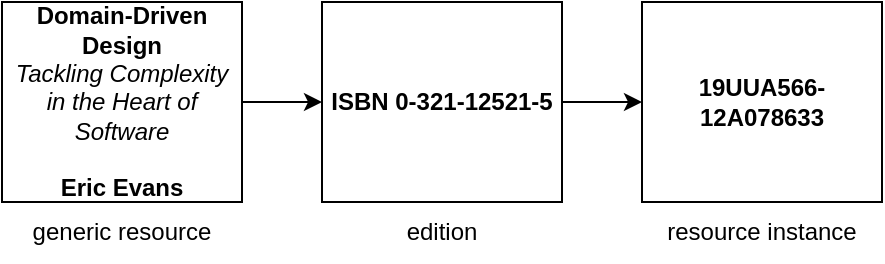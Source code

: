 <mxfile version="15.8.7" type="device" pages="2"><diagram id="vSQa-T1Qwkjk88bJaMU3" name="Page-1"><mxGraphModel dx="760" dy="591" grid="1" gridSize="10" guides="1" tooltips="1" connect="1" arrows="1" fold="1" page="1" pageScale="1" pageWidth="240" pageHeight="100" math="0" shadow="0"><root><mxCell id="0"/><mxCell id="1" parent="0"/><mxCell id="fEZjJzUl9Obo2hnvRoX_-4" value="" style="edgeStyle=orthogonalEdgeStyle;rounded=0;orthogonalLoop=1;jettySize=auto;html=1;" edge="1" parent="1" source="fEZjJzUl9Obo2hnvRoX_-1" target="fEZjJzUl9Obo2hnvRoX_-3"><mxGeometry relative="1" as="geometry"/></mxCell><mxCell id="fEZjJzUl9Obo2hnvRoX_-1" value="&lt;b&gt;Domain-Driven Design&lt;/b&gt;&lt;br&gt;&lt;i&gt;Tackling Complexity in the Heart of Software&lt;/i&gt;&lt;br&gt;&lt;br&gt;&lt;b&gt;Eric Evans&lt;/b&gt;" style="rounded=0;whiteSpace=wrap;html=1;" vertex="1" parent="1"><mxGeometry x="20" y="30" width="120" height="100" as="geometry"/></mxCell><mxCell id="fEZjJzUl9Obo2hnvRoX_-2" value="generic resource" style="text;html=1;strokeColor=none;fillColor=none;align=center;verticalAlign=middle;whiteSpace=wrap;rounded=0;" vertex="1" parent="1"><mxGeometry x="20" y="130" width="120" height="30" as="geometry"/></mxCell><mxCell id="fEZjJzUl9Obo2hnvRoX_-6" value="" style="edgeStyle=orthogonalEdgeStyle;rounded=0;orthogonalLoop=1;jettySize=auto;html=1;" edge="1" parent="1" source="fEZjJzUl9Obo2hnvRoX_-3" target="fEZjJzUl9Obo2hnvRoX_-5"><mxGeometry relative="1" as="geometry"/></mxCell><mxCell id="fEZjJzUl9Obo2hnvRoX_-3" value="&lt;b&gt;ISBN 0-321-12521-5&lt;/b&gt;" style="rounded=0;whiteSpace=wrap;html=1;" vertex="1" parent="1"><mxGeometry x="180" y="30" width="120" height="100" as="geometry"/></mxCell><mxCell id="fEZjJzUl9Obo2hnvRoX_-5" value="&lt;b&gt;19UUA566-12A078633&lt;/b&gt;" style="rounded=0;whiteSpace=wrap;html=1;" vertex="1" parent="1"><mxGeometry x="340" y="30" width="120" height="100" as="geometry"/></mxCell><mxCell id="fEZjJzUl9Obo2hnvRoX_-7" value="edition" style="text;html=1;strokeColor=none;fillColor=none;align=center;verticalAlign=middle;whiteSpace=wrap;rounded=0;" vertex="1" parent="1"><mxGeometry x="180" y="130" width="120" height="30" as="geometry"/></mxCell><mxCell id="fEZjJzUl9Obo2hnvRoX_-8" value="resource instance" style="text;html=1;strokeColor=none;fillColor=none;align=center;verticalAlign=middle;whiteSpace=wrap;rounded=0;" vertex="1" parent="1"><mxGeometry x="340" y="130" width="120" height="30" as="geometry"/></mxCell></root></mxGraphModel></diagram><diagram id="py1JANIfmMKA3eOgaUj8" name="Page-2"><mxGraphModel dx="630" dy="490" grid="1" gridSize="10" guides="1" tooltips="1" connect="1" arrows="1" fold="1" page="1" pageScale="1" pageWidth="300" pageHeight="300" math="0" shadow="0"><root><mxCell id="fsCS0FrzNv7_zIGUMsg3-0"/><mxCell id="fsCS0FrzNv7_zIGUMsg3-1" parent="fsCS0FrzNv7_zIGUMsg3-0"/><mxCell id="fsCS0FrzNv7_zIGUMsg3-2" value="" style="edgeStyle=orthogonalEdgeStyle;rounded=0;orthogonalLoop=1;jettySize=auto;html=1;" edge="1" parent="fsCS0FrzNv7_zIGUMsg3-1" source="fsCS0FrzNv7_zIGUMsg3-3" target="fsCS0FrzNv7_zIGUMsg3-6"><mxGeometry relative="1" as="geometry"/></mxCell><mxCell id="fsCS0FrzNv7_zIGUMsg3-3" value="&lt;b&gt;Domain-Driven Design&lt;/b&gt;&lt;br&gt;&lt;i&gt;Tackling Complexity in the Heart of Software&lt;/i&gt;&lt;br&gt;&lt;br&gt;&lt;b&gt;Eric Evans&lt;/b&gt;" style="rounded=0;whiteSpace=wrap;html=1;" vertex="1" parent="fsCS0FrzNv7_zIGUMsg3-1"><mxGeometry x="10" y="85" width="120" height="100" as="geometry"/></mxCell><mxCell id="fsCS0FrzNv7_zIGUMsg3-4" value="generic resource" style="text;html=1;strokeColor=none;fillColor=none;align=center;verticalAlign=middle;whiteSpace=wrap;rounded=0;" vertex="1" parent="fsCS0FrzNv7_zIGUMsg3-1"><mxGeometry x="10" y="185" width="120" height="30" as="geometry"/></mxCell><mxCell id="fsCS0FrzNv7_zIGUMsg3-5" value="" style="edgeStyle=orthogonalEdgeStyle;rounded=0;orthogonalLoop=1;jettySize=auto;html=1;" edge="1" parent="fsCS0FrzNv7_zIGUMsg3-1" source="fsCS0FrzNv7_zIGUMsg3-6" target="fsCS0FrzNv7_zIGUMsg3-7"><mxGeometry relative="1" as="geometry"/></mxCell><mxCell id="fsCS0FrzNv7_zIGUMsg3-6" value="&lt;b&gt;ISBN&lt;br&gt;0-321-12521-5&lt;/b&gt;" style="rounded=0;whiteSpace=wrap;html=1;" vertex="1" parent="fsCS0FrzNv7_zIGUMsg3-1"><mxGeometry x="170" y="10" width="120" height="100" as="geometry"/></mxCell><mxCell id="fsCS0FrzNv7_zIGUMsg3-7" value="&lt;b&gt;19UUA566-12A078633&lt;/b&gt;" style="rounded=0;whiteSpace=wrap;html=1;" vertex="1" parent="fsCS0FrzNv7_zIGUMsg3-1"><mxGeometry x="335" width="70" height="60" as="geometry"/></mxCell><mxCell id="fsCS0FrzNv7_zIGUMsg3-8" value="edition" style="text;html=1;strokeColor=none;fillColor=none;align=center;verticalAlign=middle;whiteSpace=wrap;rounded=0;" vertex="1" parent="fsCS0FrzNv7_zIGUMsg3-1"><mxGeometry x="170" y="110" width="120" height="30" as="geometry"/></mxCell><mxCell id="fsCS0FrzNv7_zIGUMsg3-9" value="resource instance" style="text;html=1;strokeColor=none;fillColor=none;align=center;verticalAlign=middle;whiteSpace=wrap;rounded=0;" vertex="1" parent="fsCS0FrzNv7_zIGUMsg3-1"><mxGeometry x="410" y="55" width="110" height="30" as="geometry"/></mxCell><mxCell id="fsCS0FrzNv7_zIGUMsg3-16" value="" style="edgeStyle=orthogonalEdgeStyle;rounded=0;orthogonalLoop=1;jettySize=auto;html=1;" edge="1" parent="fsCS0FrzNv7_zIGUMsg3-1" source="fsCS0FrzNv7_zIGUMsg3-17" target="fsCS0FrzNv7_zIGUMsg3-18"><mxGeometry relative="1" as="geometry"/></mxCell><mxCell id="fsCS0FrzNv7_zIGUMsg3-17" value="&lt;b&gt;ISBN&lt;br&gt;978-032-112521-7&lt;br&gt;&lt;/b&gt;" style="rounded=0;whiteSpace=wrap;html=1;" vertex="1" parent="fsCS0FrzNv7_zIGUMsg3-1"><mxGeometry x="170" y="170" width="120" height="100" as="geometry"/></mxCell><mxCell id="fsCS0FrzNv7_zIGUMsg3-18" value="&lt;b&gt;&lt;font style=&quot;font-size: 11px&quot;&gt;19UBA566-12A078639&lt;/font&gt;&lt;/b&gt;" style="rounded=0;whiteSpace=wrap;html=1;" vertex="1" parent="fsCS0FrzNv7_zIGUMsg3-1"><mxGeometry x="335" y="190" width="70" height="60" as="geometry"/></mxCell><mxCell id="fsCS0FrzNv7_zIGUMsg3-19" value="edition" style="text;html=1;strokeColor=none;fillColor=none;align=center;verticalAlign=middle;whiteSpace=wrap;rounded=0;" vertex="1" parent="fsCS0FrzNv7_zIGUMsg3-1"><mxGeometry x="170" y="270" width="120" height="30" as="geometry"/></mxCell><mxCell id="fsCS0FrzNv7_zIGUMsg3-20" value="resource instance" style="text;html=1;strokeColor=none;fillColor=none;align=center;verticalAlign=middle;whiteSpace=wrap;rounded=0;" vertex="1" parent="fsCS0FrzNv7_zIGUMsg3-1"><mxGeometry x="410" y="205" width="110" height="30" as="geometry"/></mxCell><mxCell id="fsCS0FrzNv7_zIGUMsg3-21" value="" style="edgeStyle=orthogonalEdgeStyle;rounded=0;orthogonalLoop=1;jettySize=auto;html=1;" edge="1" parent="fsCS0FrzNv7_zIGUMsg3-1" source="fsCS0FrzNv7_zIGUMsg3-3" target="fsCS0FrzNv7_zIGUMsg3-17"><mxGeometry relative="1" as="geometry"><mxPoint x="140" y="162.519" as="sourcePoint"/><mxPoint x="180" y="87.49" as="targetPoint"/></mxGeometry></mxCell><mxCell id="fsCS0FrzNv7_zIGUMsg3-22" value="&lt;b&gt;19UUA566-12A078634&lt;/b&gt;" style="rounded=0;whiteSpace=wrap;html=1;" vertex="1" parent="fsCS0FrzNv7_zIGUMsg3-1"><mxGeometry x="335" y="70" width="70" height="60" as="geometry"/></mxCell><mxCell id="fsCS0FrzNv7_zIGUMsg3-23" value="" style="edgeStyle=orthogonalEdgeStyle;rounded=0;orthogonalLoop=1;jettySize=auto;html=1;" edge="1" parent="fsCS0FrzNv7_zIGUMsg3-1" source="fsCS0FrzNv7_zIGUMsg3-6" target="fsCS0FrzNv7_zIGUMsg3-22"><mxGeometry relative="1" as="geometry"><mxPoint x="280" y="110" as="sourcePoint"/><mxPoint x="325" y="80" as="targetPoint"/></mxGeometry></mxCell></root></mxGraphModel></diagram></mxfile>